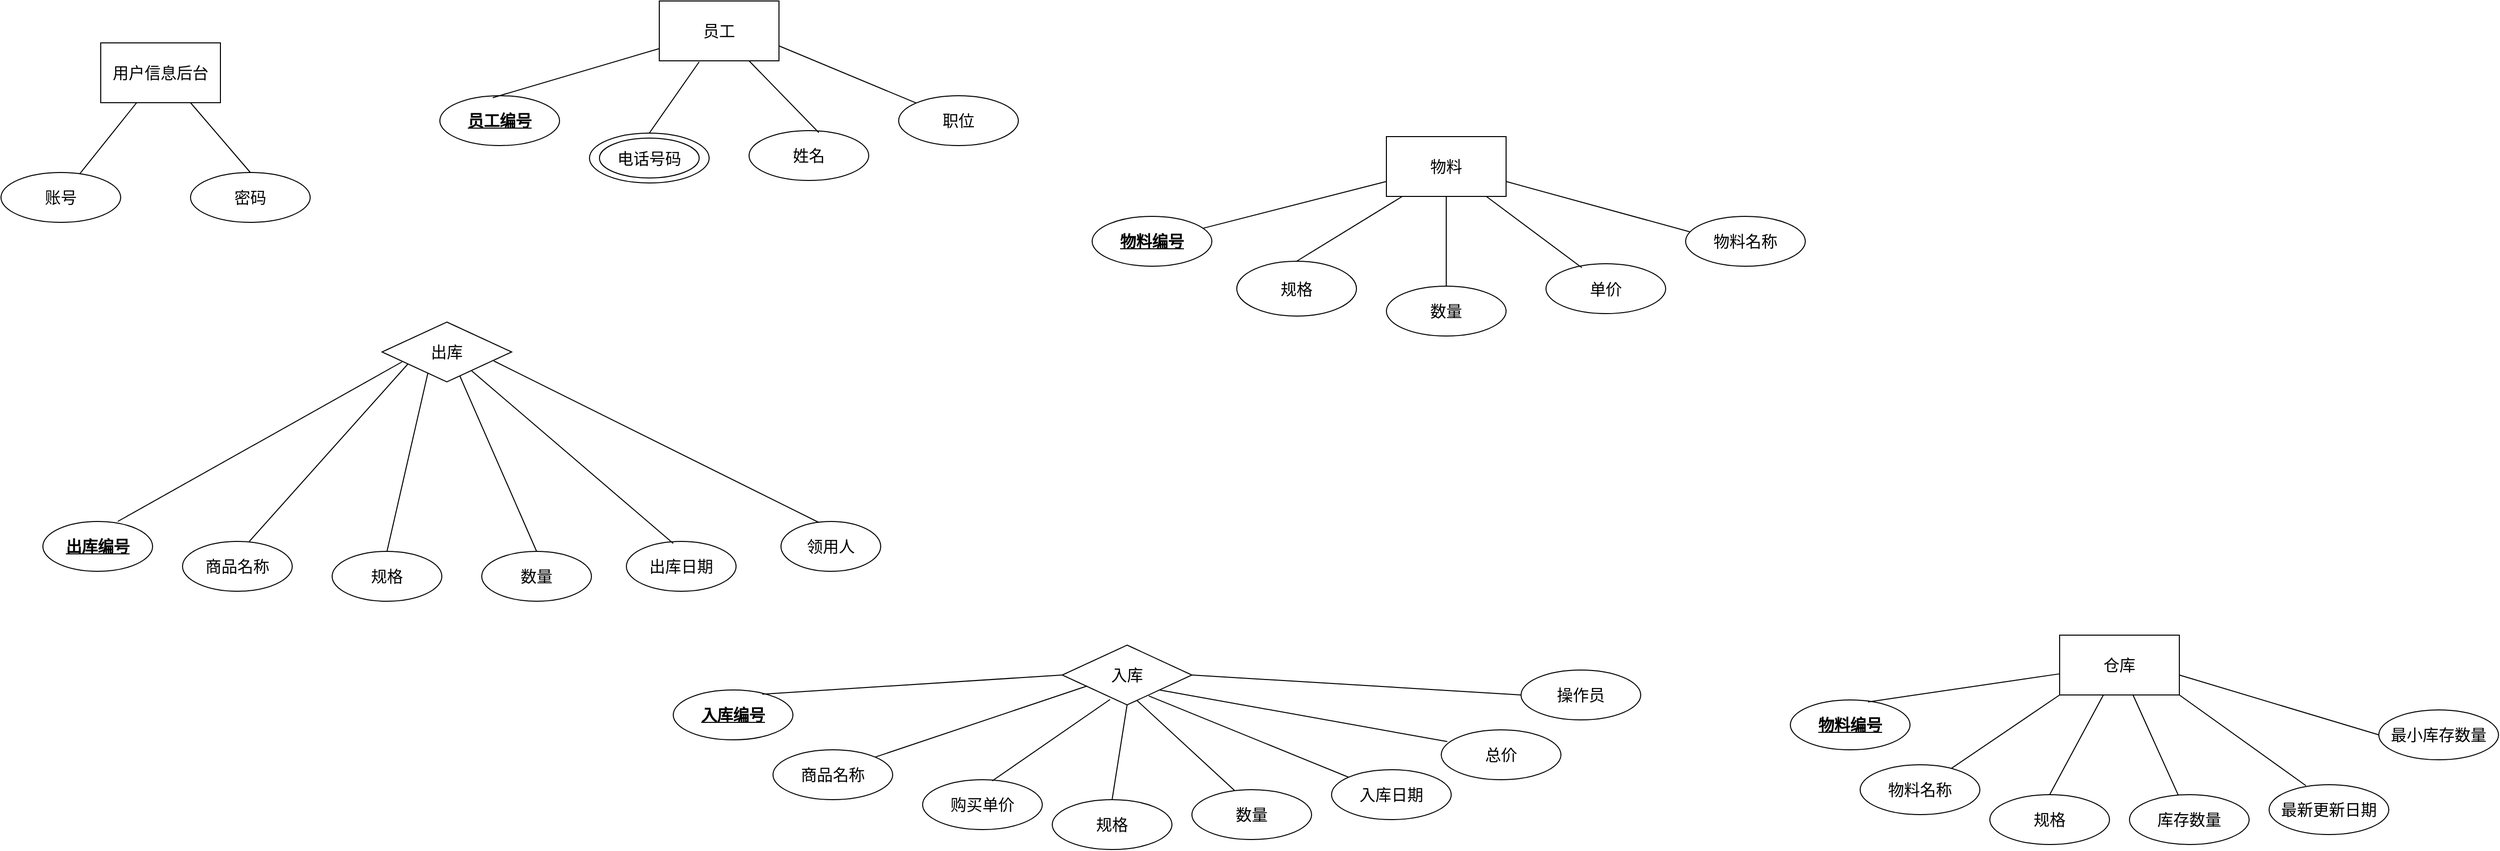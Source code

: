 <mxfile version="14.4.8" type="github">
  <diagram id="3x-6C-0-K-5pdHILHHV8" name="Page-1">
    <mxGraphModel dx="1424" dy="752" grid="1" gridSize="10" guides="1" tooltips="1" connect="1" arrows="1" fold="1" page="1" pageScale="1" pageWidth="3300" pageHeight="4681" math="0" shadow="0">
      <root>
        <mxCell id="0" />
        <mxCell id="1" parent="0" />
        <mxCell id="z2U0kG40jGPZimGbsGk0-105" value="物料" style="rounded=0;whiteSpace=wrap;html=1;fontSize=16;fontStyle=0" vertex="1" parent="1">
          <mxGeometry x="1415" y="200" width="120" height="60" as="geometry" />
        </mxCell>
        <mxCell id="z2U0kG40jGPZimGbsGk0-106" value="" style="endArrow=none;html=1;exitX=0;exitY=0.75;exitDx=0;exitDy=0;fontSize=16;fontStyle=0;" edge="1" source="z2U0kG40jGPZimGbsGk0-105" target="z2U0kG40jGPZimGbsGk0-107" parent="1">
          <mxGeometry width="50" height="50" relative="1" as="geometry">
            <mxPoint x="1425" y="180" as="sourcePoint" />
            <mxPoint x="1605" y="190" as="targetPoint" />
          </mxGeometry>
        </mxCell>
        <mxCell id="z2U0kG40jGPZimGbsGk0-107" value="物料编号" style="ellipse;whiteSpace=wrap;html=1;fontStyle=5;fontSize=16;" vertex="1" parent="1">
          <mxGeometry x="1120" y="280" width="120" height="50" as="geometry" />
        </mxCell>
        <mxCell id="z2U0kG40jGPZimGbsGk0-108" value="" style="endArrow=none;html=1;exitX=1;exitY=0.75;exitDx=0;exitDy=0;fontSize=16;fontStyle=0;entryX=0.05;entryY=0.32;entryDx=0;entryDy=0;entryPerimeter=0;" edge="1" source="z2U0kG40jGPZimGbsGk0-105" target="z2U0kG40jGPZimGbsGk0-109" parent="1">
          <mxGeometry width="50" height="50" relative="1" as="geometry">
            <mxPoint x="1565" y="320" as="sourcePoint" />
            <mxPoint x="1710" y="300" as="targetPoint" />
          </mxGeometry>
        </mxCell>
        <mxCell id="z2U0kG40jGPZimGbsGk0-109" value="物料名称" style="ellipse;whiteSpace=wrap;html=1;fontSize=16;fontStyle=0" vertex="1" parent="1">
          <mxGeometry x="1715" y="280" width="120" height="50" as="geometry" />
        </mxCell>
        <mxCell id="z2U0kG40jGPZimGbsGk0-110" value="单价" style="ellipse;whiteSpace=wrap;html=1;fontSize=16;fontStyle=0" vertex="1" parent="1">
          <mxGeometry x="1575" y="327.5" width="120" height="50" as="geometry" />
        </mxCell>
        <mxCell id="z2U0kG40jGPZimGbsGk0-111" value="" style="endArrow=none;html=1;entryX=0.3;entryY=0.08;entryDx=0;entryDy=0;fontSize=16;fontStyle=0;entryPerimeter=0;" edge="1" source="z2U0kG40jGPZimGbsGk0-105" target="z2U0kG40jGPZimGbsGk0-110" parent="1">
          <mxGeometry width="50" height="50" relative="1" as="geometry">
            <mxPoint x="1525" y="350" as="sourcePoint" />
            <mxPoint x="1585" y="340" as="targetPoint" />
          </mxGeometry>
        </mxCell>
        <mxCell id="z2U0kG40jGPZimGbsGk0-112" value="规格" style="ellipse;whiteSpace=wrap;html=1;fontSize=16;fontStyle=0" vertex="1" parent="1">
          <mxGeometry x="1265" y="325" width="120" height="55" as="geometry" />
        </mxCell>
        <mxCell id="z2U0kG40jGPZimGbsGk0-113" value="" style="endArrow=none;html=1;exitX=0.133;exitY=1;exitDx=0;exitDy=0;entryX=0.5;entryY=0;entryDx=0;entryDy=0;fontSize=16;fontStyle=0;exitPerimeter=0;" edge="1" source="z2U0kG40jGPZimGbsGk0-105" target="z2U0kG40jGPZimGbsGk0-112" parent="1">
          <mxGeometry width="50" height="50" relative="1" as="geometry">
            <mxPoint x="1445" y="420" as="sourcePoint" />
            <mxPoint x="1585" y="410" as="targetPoint" />
          </mxGeometry>
        </mxCell>
        <mxCell id="z2U0kG40jGPZimGbsGk0-114" value="数量" style="ellipse;whiteSpace=wrap;html=1;fontSize=16;fontStyle=0" vertex="1" parent="1">
          <mxGeometry x="1415" y="350" width="120" height="50" as="geometry" />
        </mxCell>
        <mxCell id="z2U0kG40jGPZimGbsGk0-115" value="" style="endArrow=none;html=1;exitX=0.5;exitY=1;exitDx=0;exitDy=0;fontSize=16;fontStyle=0;entryX=0.5;entryY=0;entryDx=0;entryDy=0;" edge="1" source="z2U0kG40jGPZimGbsGk0-105" parent="1" target="z2U0kG40jGPZimGbsGk0-114">
          <mxGeometry width="50" height="50" relative="1" as="geometry">
            <mxPoint x="1515" y="190" as="sourcePoint" />
            <mxPoint x="1365" y="150" as="targetPoint" />
          </mxGeometry>
        </mxCell>
        <mxCell id="z2U0kG40jGPZimGbsGk0-116" value="员工" style="rounded=0;whiteSpace=wrap;html=1;fontSize=16;fontStyle=0" vertex="1" parent="1">
          <mxGeometry x="686" y="64" width="120" height="60" as="geometry" />
        </mxCell>
        <mxCell id="z2U0kG40jGPZimGbsGk0-119" value="" style="ellipse;whiteSpace=wrap;html=1;fontSize=16;fontStyle=0" vertex="1" parent="1">
          <mxGeometry x="616" y="196.5" width="120" height="50" as="geometry" />
        </mxCell>
        <mxCell id="z2U0kG40jGPZimGbsGk0-120" value="姓名" style="ellipse;whiteSpace=wrap;html=1;fontSize=16;fontStyle=0" vertex="1" parent="1">
          <mxGeometry x="776" y="194" width="120" height="50" as="geometry" />
        </mxCell>
        <mxCell id="z2U0kG40jGPZimGbsGk0-121" value="职位" style="ellipse;whiteSpace=wrap;html=1;fontSize=16;fontStyle=0" vertex="1" parent="1">
          <mxGeometry x="926" y="159" width="120" height="50" as="geometry" />
        </mxCell>
        <mxCell id="z2U0kG40jGPZimGbsGk0-122" value="&lt;u style=&quot;font-size: 16px;&quot;&gt;员工编号&lt;/u&gt;" style="ellipse;whiteSpace=wrap;html=1;fontSize=16;fontStyle=1" vertex="1" parent="1">
          <mxGeometry x="466" y="159" width="120" height="50" as="geometry" />
        </mxCell>
        <mxCell id="z2U0kG40jGPZimGbsGk0-123" value="电话号码" style="ellipse;whiteSpace=wrap;html=1;fontSize=16;fontStyle=0" vertex="1" parent="1">
          <mxGeometry x="626" y="201.5" width="100" height="40" as="geometry" />
        </mxCell>
        <mxCell id="z2U0kG40jGPZimGbsGk0-124" value="" style="endArrow=none;html=1;entryX=0.442;entryY=0.04;entryDx=0;entryDy=0;fontSize=16;fontStyle=0;entryPerimeter=0;" edge="1" source="z2U0kG40jGPZimGbsGk0-116" target="z2U0kG40jGPZimGbsGk0-122" parent="1">
          <mxGeometry width="50" height="50" relative="1" as="geometry">
            <mxPoint x="686" y="74" as="sourcePoint" />
            <mxPoint x="736" y="24" as="targetPoint" />
          </mxGeometry>
        </mxCell>
        <mxCell id="z2U0kG40jGPZimGbsGk0-125" value="" style="endArrow=none;html=1;entryX=0.5;entryY=0;entryDx=0;entryDy=0;fontSize=16;fontStyle=0;" edge="1" target="z2U0kG40jGPZimGbsGk0-119" parent="1">
          <mxGeometry width="50" height="50" relative="1" as="geometry">
            <mxPoint x="726" y="125" as="sourcePoint" />
            <mxPoint x="746" y="204" as="targetPoint" />
          </mxGeometry>
        </mxCell>
        <mxCell id="z2U0kG40jGPZimGbsGk0-126" value="" style="endArrow=none;html=1;entryX=0.583;entryY=0.04;entryDx=0;entryDy=0;exitX=0.75;exitY=1;exitDx=0;exitDy=0;fontSize=16;fontStyle=0;entryPerimeter=0;" edge="1" source="z2U0kG40jGPZimGbsGk0-116" target="z2U0kG40jGPZimGbsGk0-120" parent="1">
          <mxGeometry width="50" height="50" relative="1" as="geometry">
            <mxPoint x="606" y="294" as="sourcePoint" />
            <mxPoint x="656" y="244" as="targetPoint" />
          </mxGeometry>
        </mxCell>
        <mxCell id="z2U0kG40jGPZimGbsGk0-127" value="" style="endArrow=none;html=1;fontSize=16;fontStyle=0;exitX=1;exitY=0.75;exitDx=0;exitDy=0;" edge="1" parent="1" source="z2U0kG40jGPZimGbsGk0-116" target="z2U0kG40jGPZimGbsGk0-121">
          <mxGeometry width="50" height="50" relative="1" as="geometry">
            <mxPoint x="806" y="64" as="sourcePoint" />
            <mxPoint x="856" y="14" as="targetPoint" />
          </mxGeometry>
        </mxCell>
        <mxCell id="z2U0kG40jGPZimGbsGk0-129" value="仓库" style="rounded=0;whiteSpace=wrap;html=1;fontSize=16;fontStyle=0" vertex="1" parent="1">
          <mxGeometry x="2090" y="700" width="120" height="60" as="geometry" />
        </mxCell>
        <mxCell id="z2U0kG40jGPZimGbsGk0-130" value="入库" style="rhombus;whiteSpace=wrap;html=1;fontSize=16;fontStyle=0" vertex="1" parent="1">
          <mxGeometry x="1090" y="710" width="130" height="60" as="geometry" />
        </mxCell>
        <mxCell id="z2U0kG40jGPZimGbsGk0-131" value="出库" style="rhombus;whiteSpace=wrap;html=1;fontSize=16;fontStyle=0" vertex="1" parent="1">
          <mxGeometry x="408" y="386" width="130" height="60" as="geometry" />
        </mxCell>
        <mxCell id="z2U0kG40jGPZimGbsGk0-132" value="物料编号" style="ellipse;whiteSpace=wrap;html=1;fontStyle=5;fontSize=16;" vertex="1" parent="1">
          <mxGeometry x="1820" y="765" width="120" height="50" as="geometry" />
        </mxCell>
        <mxCell id="z2U0kG40jGPZimGbsGk0-133" value="库存数量" style="ellipse;whiteSpace=wrap;html=1;fontSize=16;fontStyle=0" vertex="1" parent="1">
          <mxGeometry x="2160" y="860" width="120" height="50" as="geometry" />
        </mxCell>
        <mxCell id="z2U0kG40jGPZimGbsGk0-134" value="规格" style="ellipse;whiteSpace=wrap;html=1;fontSize=16;fontStyle=0" vertex="1" parent="1">
          <mxGeometry x="2020" y="860" width="120" height="50" as="geometry" />
        </mxCell>
        <mxCell id="z2U0kG40jGPZimGbsGk0-135" value="最新更新日期" style="ellipse;whiteSpace=wrap;html=1;fontSize=16;fontStyle=0" vertex="1" parent="1">
          <mxGeometry x="2300" y="850" width="120" height="50" as="geometry" />
        </mxCell>
        <mxCell id="z2U0kG40jGPZimGbsGk0-136" value="物料名称" style="ellipse;whiteSpace=wrap;html=1;fontSize=16;fontStyle=0" vertex="1" parent="1">
          <mxGeometry x="1890" y="830" width="120" height="50" as="geometry" />
        </mxCell>
        <mxCell id="z2U0kG40jGPZimGbsGk0-137" value="最小库存数量" style="ellipse;whiteSpace=wrap;html=1;fontSize=16;fontStyle=0" vertex="1" parent="1">
          <mxGeometry x="2410" y="775" width="120" height="50" as="geometry" />
        </mxCell>
        <mxCell id="z2U0kG40jGPZimGbsGk0-138" value="" style="endArrow=none;html=1;exitX=0;exitY=1;exitDx=0;exitDy=0;fontSize=16;fontStyle=0" edge="1" source="z2U0kG40jGPZimGbsGk0-129" target="z2U0kG40jGPZimGbsGk0-136" parent="1">
          <mxGeometry width="50" height="50" relative="1" as="geometry">
            <mxPoint x="2130" y="690" as="sourcePoint" />
            <mxPoint x="2180" y="640" as="targetPoint" />
          </mxGeometry>
        </mxCell>
        <mxCell id="z2U0kG40jGPZimGbsGk0-139" value="" style="endArrow=none;html=1;entryX=0.65;entryY=0.04;entryDx=0;entryDy=0;entryPerimeter=0;fontSize=16;fontStyle=0" edge="1" source="z2U0kG40jGPZimGbsGk0-129" target="z2U0kG40jGPZimGbsGk0-132" parent="1">
          <mxGeometry width="50" height="50" relative="1" as="geometry">
            <mxPoint x="2220" y="720" as="sourcePoint" />
            <mxPoint x="2263" y="650" as="targetPoint" />
          </mxGeometry>
        </mxCell>
        <mxCell id="z2U0kG40jGPZimGbsGk0-140" value="" style="endArrow=none;html=1;fontSize=16;fontStyle=0;" edge="1" source="z2U0kG40jGPZimGbsGk0-129" target="z2U0kG40jGPZimGbsGk0-133" parent="1">
          <mxGeometry width="50" height="50" relative="1" as="geometry">
            <mxPoint x="2250" y="770" as="sourcePoint" />
            <mxPoint x="2300" y="720" as="targetPoint" />
          </mxGeometry>
        </mxCell>
        <mxCell id="z2U0kG40jGPZimGbsGk0-141" value="" style="endArrow=none;html=1;entryX=0;entryY=0.5;entryDx=0;entryDy=0;fontSize=16;fontStyle=0" edge="1" target="z2U0kG40jGPZimGbsGk0-137" parent="1">
          <mxGeometry width="50" height="50" relative="1" as="geometry">
            <mxPoint x="2210" y="740" as="sourcePoint" />
            <mxPoint x="2330" y="750" as="targetPoint" />
          </mxGeometry>
        </mxCell>
        <mxCell id="z2U0kG40jGPZimGbsGk0-142" value="" style="endArrow=none;html=1;entryX=0.5;entryY=0;entryDx=0;entryDy=0;fontSize=16;fontStyle=0" edge="1" source="z2U0kG40jGPZimGbsGk0-129" target="z2U0kG40jGPZimGbsGk0-134" parent="1">
          <mxGeometry width="50" height="50" relative="1" as="geometry">
            <mxPoint x="2180" y="860" as="sourcePoint" />
            <mxPoint x="2230" y="810" as="targetPoint" />
          </mxGeometry>
        </mxCell>
        <mxCell id="z2U0kG40jGPZimGbsGk0-143" value="" style="endArrow=none;html=1;entryX=0.308;entryY=0.02;entryDx=0;entryDy=0;entryPerimeter=0;exitX=1;exitY=1;exitDx=0;exitDy=0;fontSize=16;fontStyle=0" edge="1" source="z2U0kG40jGPZimGbsGk0-129" target="z2U0kG40jGPZimGbsGk0-135" parent="1">
          <mxGeometry width="50" height="50" relative="1" as="geometry">
            <mxPoint x="2170" y="890" as="sourcePoint" />
            <mxPoint x="2220" y="840" as="targetPoint" />
          </mxGeometry>
        </mxCell>
        <mxCell id="z2U0kG40jGPZimGbsGk0-146" value="商品名称" style="ellipse;whiteSpace=wrap;html=1;fontSize=16;fontStyle=0" vertex="1" parent="1">
          <mxGeometry x="800" y="815" width="120" height="50" as="geometry" />
        </mxCell>
        <mxCell id="z2U0kG40jGPZimGbsGk0-147" value="规格" style="ellipse;whiteSpace=wrap;html=1;fontSize=16;fontStyle=0" vertex="1" parent="1">
          <mxGeometry x="1080" y="865" width="120" height="50" as="geometry" />
        </mxCell>
        <mxCell id="z2U0kG40jGPZimGbsGk0-148" value="总价" style="ellipse;whiteSpace=wrap;html=1;fontSize=16;fontStyle=0" vertex="1" parent="1">
          <mxGeometry x="1470" y="795" width="120" height="50" as="geometry" />
        </mxCell>
        <mxCell id="z2U0kG40jGPZimGbsGk0-149" value="数量" style="ellipse;whiteSpace=wrap;html=1;fontSize=16;fontStyle=0" vertex="1" parent="1">
          <mxGeometry x="1220" y="855" width="120" height="50" as="geometry" />
        </mxCell>
        <mxCell id="z2U0kG40jGPZimGbsGk0-150" value="操作员" style="ellipse;whiteSpace=wrap;html=1;fontSize=16;fontStyle=0" vertex="1" parent="1">
          <mxGeometry x="1550" y="735" width="120" height="50" as="geometry" />
        </mxCell>
        <mxCell id="z2U0kG40jGPZimGbsGk0-151" value="入库编号" style="ellipse;whiteSpace=wrap;html=1;fontStyle=5;fontSize=16;" vertex="1" parent="1">
          <mxGeometry x="700" y="755" width="120" height="50" as="geometry" />
        </mxCell>
        <mxCell id="z2U0kG40jGPZimGbsGk0-152" value="购买单价" style="ellipse;whiteSpace=wrap;html=1;fontSize=16;fontStyle=0" vertex="1" parent="1">
          <mxGeometry x="950" y="845" width="120" height="50" as="geometry" />
        </mxCell>
        <mxCell id="z2U0kG40jGPZimGbsGk0-153" value="入库日期" style="ellipse;whiteSpace=wrap;html=1;fontSize=16;fontStyle=0" vertex="1" parent="1">
          <mxGeometry x="1360" y="835" width="120" height="50" as="geometry" />
        </mxCell>
        <mxCell id="z2U0kG40jGPZimGbsGk0-154" value="" style="endArrow=none;html=1;entryX=0.192;entryY=0.683;entryDx=0;entryDy=0;exitX=1;exitY=0;exitDx=0;exitDy=0;fontSize=16;fontStyle=0;entryPerimeter=0;" edge="1" source="z2U0kG40jGPZimGbsGk0-146" target="z2U0kG40jGPZimGbsGk0-130" parent="1">
          <mxGeometry width="50" height="50" relative="1" as="geometry">
            <mxPoint x="940" y="765" as="sourcePoint" />
            <mxPoint x="990" y="715" as="targetPoint" />
          </mxGeometry>
        </mxCell>
        <mxCell id="z2U0kG40jGPZimGbsGk0-155" value="" style="endArrow=none;html=1;entryX=0;entryY=0.5;entryDx=0;entryDy=0;exitX=0.743;exitY=0.084;exitDx=0;exitDy=0;exitPerimeter=0;fontSize=16;fontStyle=0" edge="1" source="z2U0kG40jGPZimGbsGk0-151" target="z2U0kG40jGPZimGbsGk0-130" parent="1">
          <mxGeometry width="50" height="50" relative="1" as="geometry">
            <mxPoint x="1090" y="845" as="sourcePoint" />
            <mxPoint x="1140" y="795" as="targetPoint" />
          </mxGeometry>
        </mxCell>
        <mxCell id="z2U0kG40jGPZimGbsGk0-156" value="" style="endArrow=none;html=1;entryX=0.369;entryY=0.908;entryDx=0;entryDy=0;entryPerimeter=0;exitX=0.581;exitY=0.025;exitDx=0;exitDy=0;exitPerimeter=0;fontSize=16;fontStyle=0" edge="1" source="z2U0kG40jGPZimGbsGk0-152" target="z2U0kG40jGPZimGbsGk0-130" parent="1">
          <mxGeometry width="50" height="50" relative="1" as="geometry">
            <mxPoint x="1090" y="865" as="sourcePoint" />
            <mxPoint x="1140" y="815" as="targetPoint" />
          </mxGeometry>
        </mxCell>
        <mxCell id="z2U0kG40jGPZimGbsGk0-157" value="" style="endArrow=none;html=1;entryX=0.5;entryY=1;entryDx=0;entryDy=0;exitX=0.5;exitY=0;exitDx=0;exitDy=0;fontSize=16;fontStyle=0" edge="1" source="z2U0kG40jGPZimGbsGk0-147" target="z2U0kG40jGPZimGbsGk0-130" parent="1">
          <mxGeometry width="50" height="50" relative="1" as="geometry">
            <mxPoint x="1120" y="855" as="sourcePoint" />
            <mxPoint x="1170" y="805" as="targetPoint" />
          </mxGeometry>
        </mxCell>
        <mxCell id="z2U0kG40jGPZimGbsGk0-158" value="" style="endArrow=none;html=1;entryX=0.577;entryY=0.927;entryDx=0;entryDy=0;exitX=0.358;exitY=0.02;exitDx=0;exitDy=0;exitPerimeter=0;entryPerimeter=0;fontSize=16;fontStyle=0" edge="1" source="z2U0kG40jGPZimGbsGk0-149" target="z2U0kG40jGPZimGbsGk0-130" parent="1">
          <mxGeometry width="50" height="50" relative="1" as="geometry">
            <mxPoint x="1240" y="835" as="sourcePoint" />
            <mxPoint x="1290" y="785" as="targetPoint" />
          </mxGeometry>
        </mxCell>
        <mxCell id="z2U0kG40jGPZimGbsGk0-159" value="" style="endArrow=none;html=1;entryX=0.667;entryY=0.849;entryDx=0;entryDy=0;entryPerimeter=0;fontSize=16;fontStyle=0" edge="1" source="z2U0kG40jGPZimGbsGk0-153" target="z2U0kG40jGPZimGbsGk0-130" parent="1">
          <mxGeometry width="50" height="50" relative="1" as="geometry">
            <mxPoint x="1300" y="845" as="sourcePoint" />
            <mxPoint x="1350" y="795" as="targetPoint" />
          </mxGeometry>
        </mxCell>
        <mxCell id="z2U0kG40jGPZimGbsGk0-160" value="" style="endArrow=none;html=1;entryX=1;entryY=1;entryDx=0;entryDy=0;exitX=0.051;exitY=0.236;exitDx=0;exitDy=0;exitPerimeter=0;fontSize=16;fontStyle=0" edge="1" source="z2U0kG40jGPZimGbsGk0-148" target="z2U0kG40jGPZimGbsGk0-130" parent="1">
          <mxGeometry width="50" height="50" relative="1" as="geometry">
            <mxPoint x="1360" y="805" as="sourcePoint" />
            <mxPoint x="1410" y="755" as="targetPoint" />
          </mxGeometry>
        </mxCell>
        <mxCell id="z2U0kG40jGPZimGbsGk0-161" value="" style="endArrow=none;html=1;entryX=0;entryY=0.5;entryDx=0;entryDy=0;exitX=1;exitY=0.5;exitDx=0;exitDy=0;fontSize=16;fontStyle=0" edge="1" source="z2U0kG40jGPZimGbsGk0-130" target="z2U0kG40jGPZimGbsGk0-150" parent="1">
          <mxGeometry width="50" height="50" relative="1" as="geometry">
            <mxPoint x="1380" y="785" as="sourcePoint" />
            <mxPoint x="1430" y="735" as="targetPoint" />
          </mxGeometry>
        </mxCell>
        <mxCell id="z2U0kG40jGPZimGbsGk0-167" value="商品名称" style="ellipse;whiteSpace=wrap;html=1;fontSize=16;fontStyle=0" vertex="1" parent="1">
          <mxGeometry x="208" y="606" width="110" height="50" as="geometry" />
        </mxCell>
        <mxCell id="z2U0kG40jGPZimGbsGk0-168" value="规格" style="ellipse;whiteSpace=wrap;html=1;fontSize=16;fontStyle=0" vertex="1" parent="1">
          <mxGeometry x="358" y="616" width="110" height="50" as="geometry" />
        </mxCell>
        <mxCell id="z2U0kG40jGPZimGbsGk0-169" value="数量" style="ellipse;whiteSpace=wrap;html=1;fontSize=16;fontStyle=0" vertex="1" parent="1">
          <mxGeometry x="508" y="616" width="110" height="50" as="geometry" />
        </mxCell>
        <mxCell id="z2U0kG40jGPZimGbsGk0-170" value="领用人" style="ellipse;whiteSpace=wrap;html=1;fontSize=16;fontStyle=0" vertex="1" parent="1">
          <mxGeometry x="808" y="586" width="100" height="50" as="geometry" />
        </mxCell>
        <mxCell id="z2U0kG40jGPZimGbsGk0-171" value="出库编号" style="ellipse;whiteSpace=wrap;html=1;fontStyle=5;fontSize=16;" vertex="1" parent="1">
          <mxGeometry x="68" y="586" width="110" height="50" as="geometry" />
        </mxCell>
        <mxCell id="z2U0kG40jGPZimGbsGk0-172" value="出库日期" style="ellipse;whiteSpace=wrap;html=1;fontSize=16;fontStyle=0" vertex="1" parent="1">
          <mxGeometry x="653" y="606" width="110" height="50" as="geometry" />
        </mxCell>
        <mxCell id="z2U0kG40jGPZimGbsGk0-173" value="" style="endArrow=none;html=1;fontSize=16;fontStyle=0;exitX=0.682;exitY=0;exitDx=0;exitDy=0;exitPerimeter=0;" edge="1" parent="1" source="z2U0kG40jGPZimGbsGk0-171">
          <mxGeometry width="50" height="50" relative="1" as="geometry">
            <mxPoint x="184" y="586" as="sourcePoint" />
            <mxPoint x="428" y="426" as="targetPoint" />
          </mxGeometry>
        </mxCell>
        <mxCell id="z2U0kG40jGPZimGbsGk0-174" value="" style="endArrow=none;html=1;entryX=0.2;entryY=0.7;entryDx=0;entryDy=0;entryPerimeter=0;fontSize=16;fontStyle=0;exitX=0.609;exitY=0;exitDx=0;exitDy=0;exitPerimeter=0;" edge="1" target="z2U0kG40jGPZimGbsGk0-131" parent="1" source="z2U0kG40jGPZimGbsGk0-167">
          <mxGeometry width="50" height="50" relative="1" as="geometry">
            <mxPoint x="289" y="614" as="sourcePoint" />
            <mxPoint x="398" y="526" as="targetPoint" />
          </mxGeometry>
        </mxCell>
        <mxCell id="z2U0kG40jGPZimGbsGk0-175" value="" style="endArrow=none;html=1;entryX=0.354;entryY=0.85;entryDx=0;entryDy=0;entryPerimeter=0;exitX=0.5;exitY=0;exitDx=0;exitDy=0;fontSize=16;fontStyle=0" edge="1" source="z2U0kG40jGPZimGbsGk0-168" target="z2U0kG40jGPZimGbsGk0-131" parent="1">
          <mxGeometry width="50" height="50" relative="1" as="geometry">
            <mxPoint x="408" y="586" as="sourcePoint" />
            <mxPoint x="458" y="536" as="targetPoint" />
          </mxGeometry>
        </mxCell>
        <mxCell id="z2U0kG40jGPZimGbsGk0-176" value="" style="endArrow=none;html=1;entryX=0.6;entryY=0.9;entryDx=0;entryDy=0;entryPerimeter=0;exitX=0.5;exitY=0;exitDx=0;exitDy=0;fontSize=16;fontStyle=0" edge="1" source="z2U0kG40jGPZimGbsGk0-169" target="z2U0kG40jGPZimGbsGk0-131" parent="1">
          <mxGeometry width="50" height="50" relative="1" as="geometry">
            <mxPoint x="478" y="546" as="sourcePoint" />
            <mxPoint x="528" y="496" as="targetPoint" />
          </mxGeometry>
        </mxCell>
        <mxCell id="z2U0kG40jGPZimGbsGk0-177" value="" style="endArrow=none;html=1;entryX=0.692;entryY=0.817;entryDx=0;entryDy=0;entryPerimeter=0;exitX=0.427;exitY=0.04;exitDx=0;exitDy=0;exitPerimeter=0;fontSize=16;fontStyle=0" edge="1" source="z2U0kG40jGPZimGbsGk0-172" target="z2U0kG40jGPZimGbsGk0-131" parent="1">
          <mxGeometry width="50" height="50" relative="1" as="geometry">
            <mxPoint x="643" y="604" as="sourcePoint" />
            <mxPoint x="598" y="506" as="targetPoint" />
          </mxGeometry>
        </mxCell>
        <mxCell id="z2U0kG40jGPZimGbsGk0-178" value="" style="endArrow=none;html=1;entryX=0.862;entryY=0.65;entryDx=0;entryDy=0;entryPerimeter=0;exitX=0.38;exitY=0.02;exitDx=0;exitDy=0;exitPerimeter=0;fontSize=16;fontStyle=0" edge="1" source="z2U0kG40jGPZimGbsGk0-170" target="z2U0kG40jGPZimGbsGk0-131" parent="1">
          <mxGeometry width="50" height="50" relative="1" as="geometry">
            <mxPoint x="748" y="574" as="sourcePoint" />
            <mxPoint x="698" y="536" as="targetPoint" />
          </mxGeometry>
        </mxCell>
        <mxCell id="z2U0kG40jGPZimGbsGk0-194" value="账号" style="ellipse;whiteSpace=wrap;html=1;fontSize=16;fontStyle=0" vertex="1" parent="1">
          <mxGeometry x="26" y="236" width="120" height="50" as="geometry" />
        </mxCell>
        <mxCell id="z2U0kG40jGPZimGbsGk0-195" value="密码" style="ellipse;whiteSpace=wrap;html=1;fontSize=16;fontStyle=0" vertex="1" parent="1">
          <mxGeometry x="216" y="236" width="120" height="50" as="geometry" />
        </mxCell>
        <mxCell id="z2U0kG40jGPZimGbsGk0-196" value="用户信息后台" style="rounded=0;whiteSpace=wrap;html=1;fontSize=16;fontStyle=0" vertex="1" parent="1">
          <mxGeometry x="126" y="106" width="120" height="60" as="geometry" />
        </mxCell>
        <mxCell id="z2U0kG40jGPZimGbsGk0-197" value="" style="endArrow=none;html=1;fontSize=16;fontStyle=0" edge="1" source="z2U0kG40jGPZimGbsGk0-196" target="z2U0kG40jGPZimGbsGk0-194" parent="1">
          <mxGeometry width="50" height="50" relative="1" as="geometry">
            <mxPoint x="96" y="116" as="sourcePoint" />
            <mxPoint x="146" y="66" as="targetPoint" />
          </mxGeometry>
        </mxCell>
        <mxCell id="z2U0kG40jGPZimGbsGk0-198" value="" style="endArrow=none;html=1;entryX=0.5;entryY=0;entryDx=0;entryDy=0;fontSize=16;fontStyle=0;exitX=0.75;exitY=1;exitDx=0;exitDy=0;" edge="1" target="z2U0kG40jGPZimGbsGk0-195" parent="1" source="z2U0kG40jGPZimGbsGk0-196">
          <mxGeometry width="50" height="50" relative="1" as="geometry">
            <mxPoint x="196" y="106" as="sourcePoint" />
            <mxPoint x="346" y="76" as="targetPoint" />
          </mxGeometry>
        </mxCell>
      </root>
    </mxGraphModel>
  </diagram>
</mxfile>
